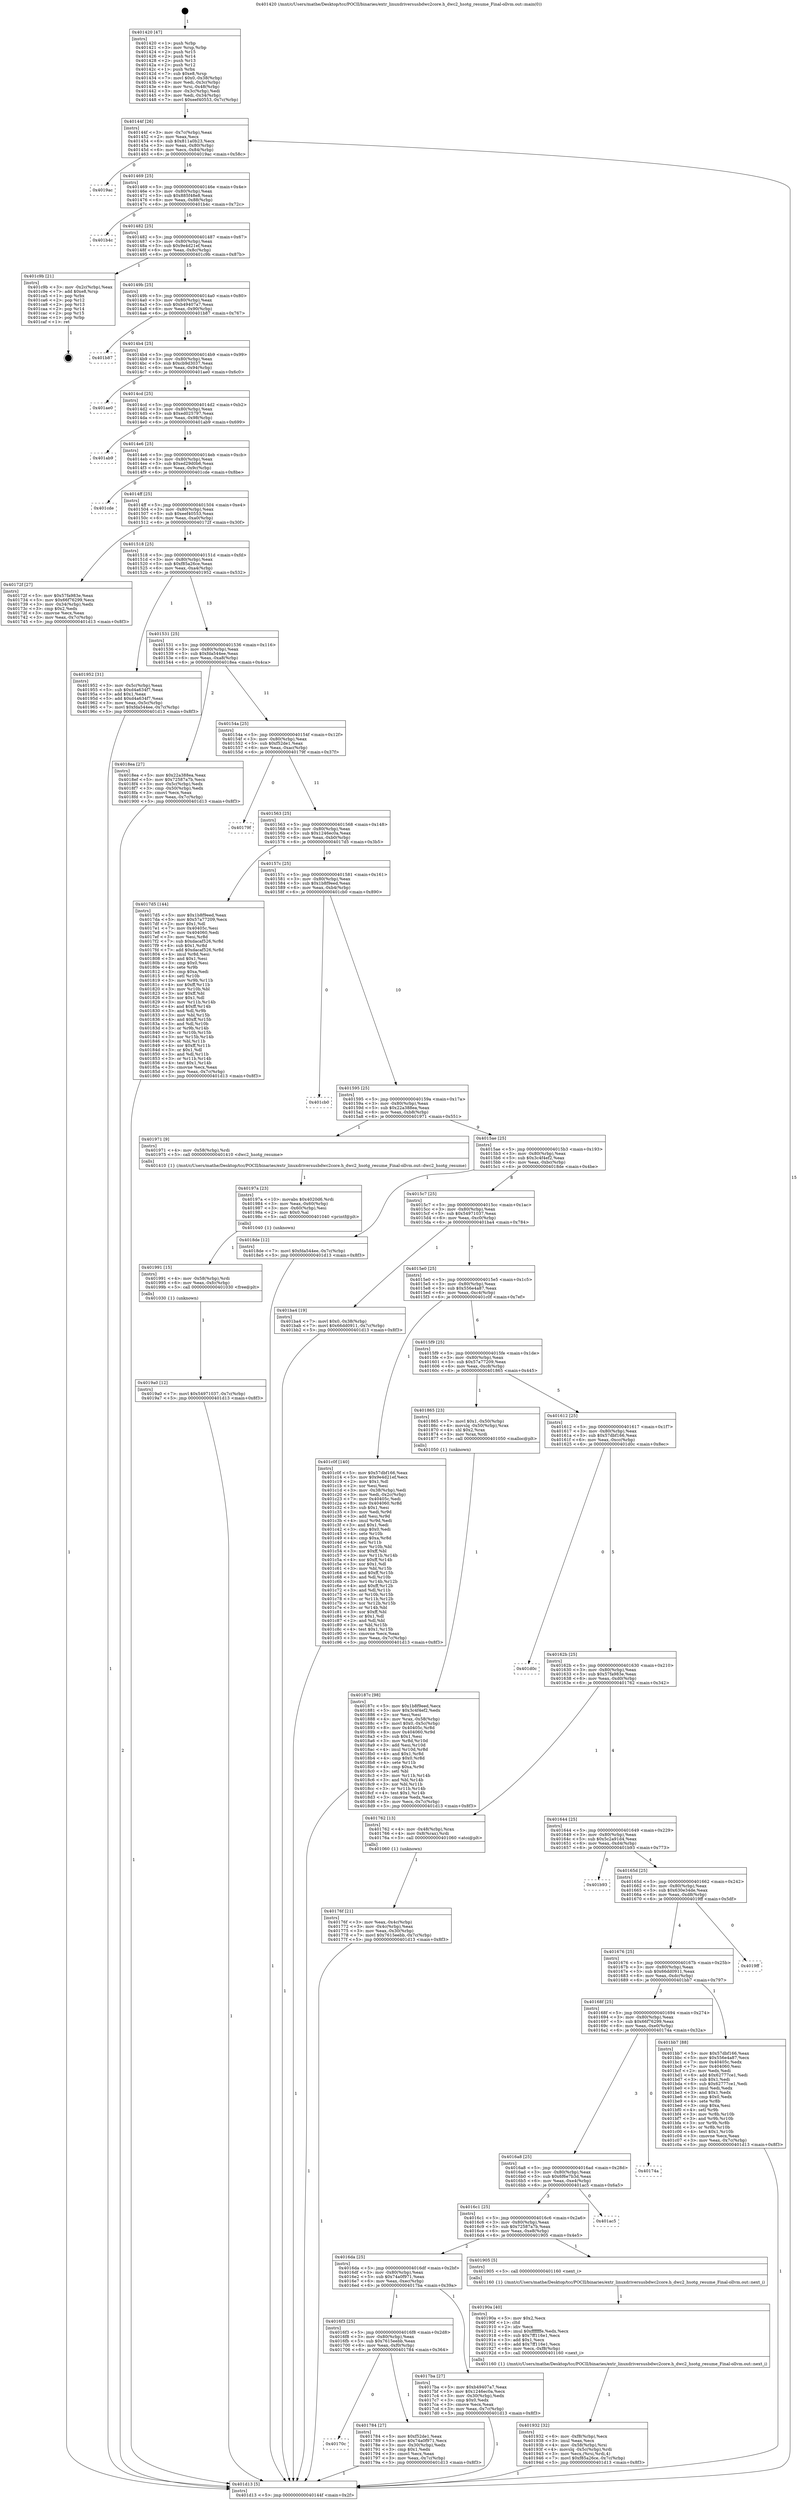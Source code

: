 digraph "0x401420" {
  label = "0x401420 (/mnt/c/Users/mathe/Desktop/tcc/POCII/binaries/extr_linuxdriversusbdwc2core.h_dwc2_hsotg_resume_Final-ollvm.out::main(0))"
  labelloc = "t"
  node[shape=record]

  Entry [label="",width=0.3,height=0.3,shape=circle,fillcolor=black,style=filled]
  "0x40144f" [label="{
     0x40144f [26]\l
     | [instrs]\l
     &nbsp;&nbsp;0x40144f \<+3\>: mov -0x7c(%rbp),%eax\l
     &nbsp;&nbsp;0x401452 \<+2\>: mov %eax,%ecx\l
     &nbsp;&nbsp;0x401454 \<+6\>: sub $0x811a0b23,%ecx\l
     &nbsp;&nbsp;0x40145a \<+3\>: mov %eax,-0x80(%rbp)\l
     &nbsp;&nbsp;0x40145d \<+6\>: mov %ecx,-0x84(%rbp)\l
     &nbsp;&nbsp;0x401463 \<+6\>: je 00000000004019ac \<main+0x58c\>\l
  }"]
  "0x4019ac" [label="{
     0x4019ac\l
  }", style=dashed]
  "0x401469" [label="{
     0x401469 [25]\l
     | [instrs]\l
     &nbsp;&nbsp;0x401469 \<+5\>: jmp 000000000040146e \<main+0x4e\>\l
     &nbsp;&nbsp;0x40146e \<+3\>: mov -0x80(%rbp),%eax\l
     &nbsp;&nbsp;0x401471 \<+5\>: sub $0x885f48e8,%eax\l
     &nbsp;&nbsp;0x401476 \<+6\>: mov %eax,-0x88(%rbp)\l
     &nbsp;&nbsp;0x40147c \<+6\>: je 0000000000401b4c \<main+0x72c\>\l
  }"]
  Exit [label="",width=0.3,height=0.3,shape=circle,fillcolor=black,style=filled,peripheries=2]
  "0x401b4c" [label="{
     0x401b4c\l
  }", style=dashed]
  "0x401482" [label="{
     0x401482 [25]\l
     | [instrs]\l
     &nbsp;&nbsp;0x401482 \<+5\>: jmp 0000000000401487 \<main+0x67\>\l
     &nbsp;&nbsp;0x401487 \<+3\>: mov -0x80(%rbp),%eax\l
     &nbsp;&nbsp;0x40148a \<+5\>: sub $0x9e4d21ef,%eax\l
     &nbsp;&nbsp;0x40148f \<+6\>: mov %eax,-0x8c(%rbp)\l
     &nbsp;&nbsp;0x401495 \<+6\>: je 0000000000401c9b \<main+0x87b\>\l
  }"]
  "0x4019a0" [label="{
     0x4019a0 [12]\l
     | [instrs]\l
     &nbsp;&nbsp;0x4019a0 \<+7\>: movl $0x54971037,-0x7c(%rbp)\l
     &nbsp;&nbsp;0x4019a7 \<+5\>: jmp 0000000000401d13 \<main+0x8f3\>\l
  }"]
  "0x401c9b" [label="{
     0x401c9b [21]\l
     | [instrs]\l
     &nbsp;&nbsp;0x401c9b \<+3\>: mov -0x2c(%rbp),%eax\l
     &nbsp;&nbsp;0x401c9e \<+7\>: add $0xe8,%rsp\l
     &nbsp;&nbsp;0x401ca5 \<+1\>: pop %rbx\l
     &nbsp;&nbsp;0x401ca6 \<+2\>: pop %r12\l
     &nbsp;&nbsp;0x401ca8 \<+2\>: pop %r13\l
     &nbsp;&nbsp;0x401caa \<+2\>: pop %r14\l
     &nbsp;&nbsp;0x401cac \<+2\>: pop %r15\l
     &nbsp;&nbsp;0x401cae \<+1\>: pop %rbp\l
     &nbsp;&nbsp;0x401caf \<+1\>: ret\l
  }"]
  "0x40149b" [label="{
     0x40149b [25]\l
     | [instrs]\l
     &nbsp;&nbsp;0x40149b \<+5\>: jmp 00000000004014a0 \<main+0x80\>\l
     &nbsp;&nbsp;0x4014a0 \<+3\>: mov -0x80(%rbp),%eax\l
     &nbsp;&nbsp;0x4014a3 \<+5\>: sub $0xb49407a7,%eax\l
     &nbsp;&nbsp;0x4014a8 \<+6\>: mov %eax,-0x90(%rbp)\l
     &nbsp;&nbsp;0x4014ae \<+6\>: je 0000000000401b87 \<main+0x767\>\l
  }"]
  "0x401991" [label="{
     0x401991 [15]\l
     | [instrs]\l
     &nbsp;&nbsp;0x401991 \<+4\>: mov -0x58(%rbp),%rdi\l
     &nbsp;&nbsp;0x401995 \<+6\>: mov %eax,-0xfc(%rbp)\l
     &nbsp;&nbsp;0x40199b \<+5\>: call 0000000000401030 \<free@plt\>\l
     | [calls]\l
     &nbsp;&nbsp;0x401030 \{1\} (unknown)\l
  }"]
  "0x401b87" [label="{
     0x401b87\l
  }", style=dashed]
  "0x4014b4" [label="{
     0x4014b4 [25]\l
     | [instrs]\l
     &nbsp;&nbsp;0x4014b4 \<+5\>: jmp 00000000004014b9 \<main+0x99\>\l
     &nbsp;&nbsp;0x4014b9 \<+3\>: mov -0x80(%rbp),%eax\l
     &nbsp;&nbsp;0x4014bc \<+5\>: sub $0xcb9d3037,%eax\l
     &nbsp;&nbsp;0x4014c1 \<+6\>: mov %eax,-0x94(%rbp)\l
     &nbsp;&nbsp;0x4014c7 \<+6\>: je 0000000000401ae0 \<main+0x6c0\>\l
  }"]
  "0x40197a" [label="{
     0x40197a [23]\l
     | [instrs]\l
     &nbsp;&nbsp;0x40197a \<+10\>: movabs $0x4020d6,%rdi\l
     &nbsp;&nbsp;0x401984 \<+3\>: mov %eax,-0x60(%rbp)\l
     &nbsp;&nbsp;0x401987 \<+3\>: mov -0x60(%rbp),%esi\l
     &nbsp;&nbsp;0x40198a \<+2\>: mov $0x0,%al\l
     &nbsp;&nbsp;0x40198c \<+5\>: call 0000000000401040 \<printf@plt\>\l
     | [calls]\l
     &nbsp;&nbsp;0x401040 \{1\} (unknown)\l
  }"]
  "0x401ae0" [label="{
     0x401ae0\l
  }", style=dashed]
  "0x4014cd" [label="{
     0x4014cd [25]\l
     | [instrs]\l
     &nbsp;&nbsp;0x4014cd \<+5\>: jmp 00000000004014d2 \<main+0xb2\>\l
     &nbsp;&nbsp;0x4014d2 \<+3\>: mov -0x80(%rbp),%eax\l
     &nbsp;&nbsp;0x4014d5 \<+5\>: sub $0xed025797,%eax\l
     &nbsp;&nbsp;0x4014da \<+6\>: mov %eax,-0x98(%rbp)\l
     &nbsp;&nbsp;0x4014e0 \<+6\>: je 0000000000401ab9 \<main+0x699\>\l
  }"]
  "0x401932" [label="{
     0x401932 [32]\l
     | [instrs]\l
     &nbsp;&nbsp;0x401932 \<+6\>: mov -0xf8(%rbp),%ecx\l
     &nbsp;&nbsp;0x401938 \<+3\>: imul %eax,%ecx\l
     &nbsp;&nbsp;0x40193b \<+4\>: mov -0x58(%rbp),%rsi\l
     &nbsp;&nbsp;0x40193f \<+4\>: movslq -0x5c(%rbp),%rdi\l
     &nbsp;&nbsp;0x401943 \<+3\>: mov %ecx,(%rsi,%rdi,4)\l
     &nbsp;&nbsp;0x401946 \<+7\>: movl $0xf85a26ce,-0x7c(%rbp)\l
     &nbsp;&nbsp;0x40194d \<+5\>: jmp 0000000000401d13 \<main+0x8f3\>\l
  }"]
  "0x401ab9" [label="{
     0x401ab9\l
  }", style=dashed]
  "0x4014e6" [label="{
     0x4014e6 [25]\l
     | [instrs]\l
     &nbsp;&nbsp;0x4014e6 \<+5\>: jmp 00000000004014eb \<main+0xcb\>\l
     &nbsp;&nbsp;0x4014eb \<+3\>: mov -0x80(%rbp),%eax\l
     &nbsp;&nbsp;0x4014ee \<+5\>: sub $0xed29d0b6,%eax\l
     &nbsp;&nbsp;0x4014f3 \<+6\>: mov %eax,-0x9c(%rbp)\l
     &nbsp;&nbsp;0x4014f9 \<+6\>: je 0000000000401cde \<main+0x8be\>\l
  }"]
  "0x40190a" [label="{
     0x40190a [40]\l
     | [instrs]\l
     &nbsp;&nbsp;0x40190a \<+5\>: mov $0x2,%ecx\l
     &nbsp;&nbsp;0x40190f \<+1\>: cltd\l
     &nbsp;&nbsp;0x401910 \<+2\>: idiv %ecx\l
     &nbsp;&nbsp;0x401912 \<+6\>: imul $0xfffffffe,%edx,%ecx\l
     &nbsp;&nbsp;0x401918 \<+6\>: sub $0x7ff116e1,%ecx\l
     &nbsp;&nbsp;0x40191e \<+3\>: add $0x1,%ecx\l
     &nbsp;&nbsp;0x401921 \<+6\>: add $0x7ff116e1,%ecx\l
     &nbsp;&nbsp;0x401927 \<+6\>: mov %ecx,-0xf8(%rbp)\l
     &nbsp;&nbsp;0x40192d \<+5\>: call 0000000000401160 \<next_i\>\l
     | [calls]\l
     &nbsp;&nbsp;0x401160 \{1\} (/mnt/c/Users/mathe/Desktop/tcc/POCII/binaries/extr_linuxdriversusbdwc2core.h_dwc2_hsotg_resume_Final-ollvm.out::next_i)\l
  }"]
  "0x401cde" [label="{
     0x401cde\l
  }", style=dashed]
  "0x4014ff" [label="{
     0x4014ff [25]\l
     | [instrs]\l
     &nbsp;&nbsp;0x4014ff \<+5\>: jmp 0000000000401504 \<main+0xe4\>\l
     &nbsp;&nbsp;0x401504 \<+3\>: mov -0x80(%rbp),%eax\l
     &nbsp;&nbsp;0x401507 \<+5\>: sub $0xeef40553,%eax\l
     &nbsp;&nbsp;0x40150c \<+6\>: mov %eax,-0xa0(%rbp)\l
     &nbsp;&nbsp;0x401512 \<+6\>: je 000000000040172f \<main+0x30f\>\l
  }"]
  "0x40187c" [label="{
     0x40187c [98]\l
     | [instrs]\l
     &nbsp;&nbsp;0x40187c \<+5\>: mov $0x1b8f9eed,%ecx\l
     &nbsp;&nbsp;0x401881 \<+5\>: mov $0x3c4f4ef2,%edx\l
     &nbsp;&nbsp;0x401886 \<+2\>: xor %esi,%esi\l
     &nbsp;&nbsp;0x401888 \<+4\>: mov %rax,-0x58(%rbp)\l
     &nbsp;&nbsp;0x40188c \<+7\>: movl $0x0,-0x5c(%rbp)\l
     &nbsp;&nbsp;0x401893 \<+8\>: mov 0x40405c,%r8d\l
     &nbsp;&nbsp;0x40189b \<+8\>: mov 0x404060,%r9d\l
     &nbsp;&nbsp;0x4018a3 \<+3\>: sub $0x1,%esi\l
     &nbsp;&nbsp;0x4018a6 \<+3\>: mov %r8d,%r10d\l
     &nbsp;&nbsp;0x4018a9 \<+3\>: add %esi,%r10d\l
     &nbsp;&nbsp;0x4018ac \<+4\>: imul %r10d,%r8d\l
     &nbsp;&nbsp;0x4018b0 \<+4\>: and $0x1,%r8d\l
     &nbsp;&nbsp;0x4018b4 \<+4\>: cmp $0x0,%r8d\l
     &nbsp;&nbsp;0x4018b8 \<+4\>: sete %r11b\l
     &nbsp;&nbsp;0x4018bc \<+4\>: cmp $0xa,%r9d\l
     &nbsp;&nbsp;0x4018c0 \<+3\>: setl %bl\l
     &nbsp;&nbsp;0x4018c3 \<+3\>: mov %r11b,%r14b\l
     &nbsp;&nbsp;0x4018c6 \<+3\>: and %bl,%r14b\l
     &nbsp;&nbsp;0x4018c9 \<+3\>: xor %bl,%r11b\l
     &nbsp;&nbsp;0x4018cc \<+3\>: or %r11b,%r14b\l
     &nbsp;&nbsp;0x4018cf \<+4\>: test $0x1,%r14b\l
     &nbsp;&nbsp;0x4018d3 \<+3\>: cmovne %edx,%ecx\l
     &nbsp;&nbsp;0x4018d6 \<+3\>: mov %ecx,-0x7c(%rbp)\l
     &nbsp;&nbsp;0x4018d9 \<+5\>: jmp 0000000000401d13 \<main+0x8f3\>\l
  }"]
  "0x40172f" [label="{
     0x40172f [27]\l
     | [instrs]\l
     &nbsp;&nbsp;0x40172f \<+5\>: mov $0x57fa983e,%eax\l
     &nbsp;&nbsp;0x401734 \<+5\>: mov $0x66f76299,%ecx\l
     &nbsp;&nbsp;0x401739 \<+3\>: mov -0x34(%rbp),%edx\l
     &nbsp;&nbsp;0x40173c \<+3\>: cmp $0x2,%edx\l
     &nbsp;&nbsp;0x40173f \<+3\>: cmovne %ecx,%eax\l
     &nbsp;&nbsp;0x401742 \<+3\>: mov %eax,-0x7c(%rbp)\l
     &nbsp;&nbsp;0x401745 \<+5\>: jmp 0000000000401d13 \<main+0x8f3\>\l
  }"]
  "0x401518" [label="{
     0x401518 [25]\l
     | [instrs]\l
     &nbsp;&nbsp;0x401518 \<+5\>: jmp 000000000040151d \<main+0xfd\>\l
     &nbsp;&nbsp;0x40151d \<+3\>: mov -0x80(%rbp),%eax\l
     &nbsp;&nbsp;0x401520 \<+5\>: sub $0xf85a26ce,%eax\l
     &nbsp;&nbsp;0x401525 \<+6\>: mov %eax,-0xa4(%rbp)\l
     &nbsp;&nbsp;0x40152b \<+6\>: je 0000000000401952 \<main+0x532\>\l
  }"]
  "0x401d13" [label="{
     0x401d13 [5]\l
     | [instrs]\l
     &nbsp;&nbsp;0x401d13 \<+5\>: jmp 000000000040144f \<main+0x2f\>\l
  }"]
  "0x401420" [label="{
     0x401420 [47]\l
     | [instrs]\l
     &nbsp;&nbsp;0x401420 \<+1\>: push %rbp\l
     &nbsp;&nbsp;0x401421 \<+3\>: mov %rsp,%rbp\l
     &nbsp;&nbsp;0x401424 \<+2\>: push %r15\l
     &nbsp;&nbsp;0x401426 \<+2\>: push %r14\l
     &nbsp;&nbsp;0x401428 \<+2\>: push %r13\l
     &nbsp;&nbsp;0x40142a \<+2\>: push %r12\l
     &nbsp;&nbsp;0x40142c \<+1\>: push %rbx\l
     &nbsp;&nbsp;0x40142d \<+7\>: sub $0xe8,%rsp\l
     &nbsp;&nbsp;0x401434 \<+7\>: movl $0x0,-0x38(%rbp)\l
     &nbsp;&nbsp;0x40143b \<+3\>: mov %edi,-0x3c(%rbp)\l
     &nbsp;&nbsp;0x40143e \<+4\>: mov %rsi,-0x48(%rbp)\l
     &nbsp;&nbsp;0x401442 \<+3\>: mov -0x3c(%rbp),%edi\l
     &nbsp;&nbsp;0x401445 \<+3\>: mov %edi,-0x34(%rbp)\l
     &nbsp;&nbsp;0x401448 \<+7\>: movl $0xeef40553,-0x7c(%rbp)\l
  }"]
  "0x40170c" [label="{
     0x40170c\l
  }", style=dashed]
  "0x401952" [label="{
     0x401952 [31]\l
     | [instrs]\l
     &nbsp;&nbsp;0x401952 \<+3\>: mov -0x5c(%rbp),%eax\l
     &nbsp;&nbsp;0x401955 \<+5\>: sub $0xd4a634f7,%eax\l
     &nbsp;&nbsp;0x40195a \<+3\>: add $0x1,%eax\l
     &nbsp;&nbsp;0x40195d \<+5\>: add $0xd4a634f7,%eax\l
     &nbsp;&nbsp;0x401962 \<+3\>: mov %eax,-0x5c(%rbp)\l
     &nbsp;&nbsp;0x401965 \<+7\>: movl $0xfda544ee,-0x7c(%rbp)\l
     &nbsp;&nbsp;0x40196c \<+5\>: jmp 0000000000401d13 \<main+0x8f3\>\l
  }"]
  "0x401531" [label="{
     0x401531 [25]\l
     | [instrs]\l
     &nbsp;&nbsp;0x401531 \<+5\>: jmp 0000000000401536 \<main+0x116\>\l
     &nbsp;&nbsp;0x401536 \<+3\>: mov -0x80(%rbp),%eax\l
     &nbsp;&nbsp;0x401539 \<+5\>: sub $0xfda544ee,%eax\l
     &nbsp;&nbsp;0x40153e \<+6\>: mov %eax,-0xa8(%rbp)\l
     &nbsp;&nbsp;0x401544 \<+6\>: je 00000000004018ea \<main+0x4ca\>\l
  }"]
  "0x401784" [label="{
     0x401784 [27]\l
     | [instrs]\l
     &nbsp;&nbsp;0x401784 \<+5\>: mov $0xf52de1,%eax\l
     &nbsp;&nbsp;0x401789 \<+5\>: mov $0x74a0f971,%ecx\l
     &nbsp;&nbsp;0x40178e \<+3\>: mov -0x30(%rbp),%edx\l
     &nbsp;&nbsp;0x401791 \<+3\>: cmp $0x1,%edx\l
     &nbsp;&nbsp;0x401794 \<+3\>: cmovl %ecx,%eax\l
     &nbsp;&nbsp;0x401797 \<+3\>: mov %eax,-0x7c(%rbp)\l
     &nbsp;&nbsp;0x40179a \<+5\>: jmp 0000000000401d13 \<main+0x8f3\>\l
  }"]
  "0x4018ea" [label="{
     0x4018ea [27]\l
     | [instrs]\l
     &nbsp;&nbsp;0x4018ea \<+5\>: mov $0x22a388ea,%eax\l
     &nbsp;&nbsp;0x4018ef \<+5\>: mov $0x72587a7b,%ecx\l
     &nbsp;&nbsp;0x4018f4 \<+3\>: mov -0x5c(%rbp),%edx\l
     &nbsp;&nbsp;0x4018f7 \<+3\>: cmp -0x50(%rbp),%edx\l
     &nbsp;&nbsp;0x4018fa \<+3\>: cmovl %ecx,%eax\l
     &nbsp;&nbsp;0x4018fd \<+3\>: mov %eax,-0x7c(%rbp)\l
     &nbsp;&nbsp;0x401900 \<+5\>: jmp 0000000000401d13 \<main+0x8f3\>\l
  }"]
  "0x40154a" [label="{
     0x40154a [25]\l
     | [instrs]\l
     &nbsp;&nbsp;0x40154a \<+5\>: jmp 000000000040154f \<main+0x12f\>\l
     &nbsp;&nbsp;0x40154f \<+3\>: mov -0x80(%rbp),%eax\l
     &nbsp;&nbsp;0x401552 \<+5\>: sub $0xf52de1,%eax\l
     &nbsp;&nbsp;0x401557 \<+6\>: mov %eax,-0xac(%rbp)\l
     &nbsp;&nbsp;0x40155d \<+6\>: je 000000000040179f \<main+0x37f\>\l
  }"]
  "0x4016f3" [label="{
     0x4016f3 [25]\l
     | [instrs]\l
     &nbsp;&nbsp;0x4016f3 \<+5\>: jmp 00000000004016f8 \<main+0x2d8\>\l
     &nbsp;&nbsp;0x4016f8 \<+3\>: mov -0x80(%rbp),%eax\l
     &nbsp;&nbsp;0x4016fb \<+5\>: sub $0x7615eebb,%eax\l
     &nbsp;&nbsp;0x401700 \<+6\>: mov %eax,-0xf0(%rbp)\l
     &nbsp;&nbsp;0x401706 \<+6\>: je 0000000000401784 \<main+0x364\>\l
  }"]
  "0x40179f" [label="{
     0x40179f\l
  }", style=dashed]
  "0x401563" [label="{
     0x401563 [25]\l
     | [instrs]\l
     &nbsp;&nbsp;0x401563 \<+5\>: jmp 0000000000401568 \<main+0x148\>\l
     &nbsp;&nbsp;0x401568 \<+3\>: mov -0x80(%rbp),%eax\l
     &nbsp;&nbsp;0x40156b \<+5\>: sub $0x1246ec0a,%eax\l
     &nbsp;&nbsp;0x401570 \<+6\>: mov %eax,-0xb0(%rbp)\l
     &nbsp;&nbsp;0x401576 \<+6\>: je 00000000004017d5 \<main+0x3b5\>\l
  }"]
  "0x4017ba" [label="{
     0x4017ba [27]\l
     | [instrs]\l
     &nbsp;&nbsp;0x4017ba \<+5\>: mov $0xb49407a7,%eax\l
     &nbsp;&nbsp;0x4017bf \<+5\>: mov $0x1246ec0a,%ecx\l
     &nbsp;&nbsp;0x4017c4 \<+3\>: mov -0x30(%rbp),%edx\l
     &nbsp;&nbsp;0x4017c7 \<+3\>: cmp $0x0,%edx\l
     &nbsp;&nbsp;0x4017ca \<+3\>: cmove %ecx,%eax\l
     &nbsp;&nbsp;0x4017cd \<+3\>: mov %eax,-0x7c(%rbp)\l
     &nbsp;&nbsp;0x4017d0 \<+5\>: jmp 0000000000401d13 \<main+0x8f3\>\l
  }"]
  "0x4017d5" [label="{
     0x4017d5 [144]\l
     | [instrs]\l
     &nbsp;&nbsp;0x4017d5 \<+5\>: mov $0x1b8f9eed,%eax\l
     &nbsp;&nbsp;0x4017da \<+5\>: mov $0x57a77209,%ecx\l
     &nbsp;&nbsp;0x4017df \<+2\>: mov $0x1,%dl\l
     &nbsp;&nbsp;0x4017e1 \<+7\>: mov 0x40405c,%esi\l
     &nbsp;&nbsp;0x4017e8 \<+7\>: mov 0x404060,%edi\l
     &nbsp;&nbsp;0x4017ef \<+3\>: mov %esi,%r8d\l
     &nbsp;&nbsp;0x4017f2 \<+7\>: sub $0xdacaf526,%r8d\l
     &nbsp;&nbsp;0x4017f9 \<+4\>: sub $0x1,%r8d\l
     &nbsp;&nbsp;0x4017fd \<+7\>: add $0xdacaf526,%r8d\l
     &nbsp;&nbsp;0x401804 \<+4\>: imul %r8d,%esi\l
     &nbsp;&nbsp;0x401808 \<+3\>: and $0x1,%esi\l
     &nbsp;&nbsp;0x40180b \<+3\>: cmp $0x0,%esi\l
     &nbsp;&nbsp;0x40180e \<+4\>: sete %r9b\l
     &nbsp;&nbsp;0x401812 \<+3\>: cmp $0xa,%edi\l
     &nbsp;&nbsp;0x401815 \<+4\>: setl %r10b\l
     &nbsp;&nbsp;0x401819 \<+3\>: mov %r9b,%r11b\l
     &nbsp;&nbsp;0x40181c \<+4\>: xor $0xff,%r11b\l
     &nbsp;&nbsp;0x401820 \<+3\>: mov %r10b,%bl\l
     &nbsp;&nbsp;0x401823 \<+3\>: xor $0xff,%bl\l
     &nbsp;&nbsp;0x401826 \<+3\>: xor $0x1,%dl\l
     &nbsp;&nbsp;0x401829 \<+3\>: mov %r11b,%r14b\l
     &nbsp;&nbsp;0x40182c \<+4\>: and $0xff,%r14b\l
     &nbsp;&nbsp;0x401830 \<+3\>: and %dl,%r9b\l
     &nbsp;&nbsp;0x401833 \<+3\>: mov %bl,%r15b\l
     &nbsp;&nbsp;0x401836 \<+4\>: and $0xff,%r15b\l
     &nbsp;&nbsp;0x40183a \<+3\>: and %dl,%r10b\l
     &nbsp;&nbsp;0x40183d \<+3\>: or %r9b,%r14b\l
     &nbsp;&nbsp;0x401840 \<+3\>: or %r10b,%r15b\l
     &nbsp;&nbsp;0x401843 \<+3\>: xor %r15b,%r14b\l
     &nbsp;&nbsp;0x401846 \<+3\>: or %bl,%r11b\l
     &nbsp;&nbsp;0x401849 \<+4\>: xor $0xff,%r11b\l
     &nbsp;&nbsp;0x40184d \<+3\>: or $0x1,%dl\l
     &nbsp;&nbsp;0x401850 \<+3\>: and %dl,%r11b\l
     &nbsp;&nbsp;0x401853 \<+3\>: or %r11b,%r14b\l
     &nbsp;&nbsp;0x401856 \<+4\>: test $0x1,%r14b\l
     &nbsp;&nbsp;0x40185a \<+3\>: cmovne %ecx,%eax\l
     &nbsp;&nbsp;0x40185d \<+3\>: mov %eax,-0x7c(%rbp)\l
     &nbsp;&nbsp;0x401860 \<+5\>: jmp 0000000000401d13 \<main+0x8f3\>\l
  }"]
  "0x40157c" [label="{
     0x40157c [25]\l
     | [instrs]\l
     &nbsp;&nbsp;0x40157c \<+5\>: jmp 0000000000401581 \<main+0x161\>\l
     &nbsp;&nbsp;0x401581 \<+3\>: mov -0x80(%rbp),%eax\l
     &nbsp;&nbsp;0x401584 \<+5\>: sub $0x1b8f9eed,%eax\l
     &nbsp;&nbsp;0x401589 \<+6\>: mov %eax,-0xb4(%rbp)\l
     &nbsp;&nbsp;0x40158f \<+6\>: je 0000000000401cb0 \<main+0x890\>\l
  }"]
  "0x4016da" [label="{
     0x4016da [25]\l
     | [instrs]\l
     &nbsp;&nbsp;0x4016da \<+5\>: jmp 00000000004016df \<main+0x2bf\>\l
     &nbsp;&nbsp;0x4016df \<+3\>: mov -0x80(%rbp),%eax\l
     &nbsp;&nbsp;0x4016e2 \<+5\>: sub $0x74a0f971,%eax\l
     &nbsp;&nbsp;0x4016e7 \<+6\>: mov %eax,-0xec(%rbp)\l
     &nbsp;&nbsp;0x4016ed \<+6\>: je 00000000004017ba \<main+0x39a\>\l
  }"]
  "0x401cb0" [label="{
     0x401cb0\l
  }", style=dashed]
  "0x401595" [label="{
     0x401595 [25]\l
     | [instrs]\l
     &nbsp;&nbsp;0x401595 \<+5\>: jmp 000000000040159a \<main+0x17a\>\l
     &nbsp;&nbsp;0x40159a \<+3\>: mov -0x80(%rbp),%eax\l
     &nbsp;&nbsp;0x40159d \<+5\>: sub $0x22a388ea,%eax\l
     &nbsp;&nbsp;0x4015a2 \<+6\>: mov %eax,-0xb8(%rbp)\l
     &nbsp;&nbsp;0x4015a8 \<+6\>: je 0000000000401971 \<main+0x551\>\l
  }"]
  "0x401905" [label="{
     0x401905 [5]\l
     | [instrs]\l
     &nbsp;&nbsp;0x401905 \<+5\>: call 0000000000401160 \<next_i\>\l
     | [calls]\l
     &nbsp;&nbsp;0x401160 \{1\} (/mnt/c/Users/mathe/Desktop/tcc/POCII/binaries/extr_linuxdriversusbdwc2core.h_dwc2_hsotg_resume_Final-ollvm.out::next_i)\l
  }"]
  "0x401971" [label="{
     0x401971 [9]\l
     | [instrs]\l
     &nbsp;&nbsp;0x401971 \<+4\>: mov -0x58(%rbp),%rdi\l
     &nbsp;&nbsp;0x401975 \<+5\>: call 0000000000401410 \<dwc2_hsotg_resume\>\l
     | [calls]\l
     &nbsp;&nbsp;0x401410 \{1\} (/mnt/c/Users/mathe/Desktop/tcc/POCII/binaries/extr_linuxdriversusbdwc2core.h_dwc2_hsotg_resume_Final-ollvm.out::dwc2_hsotg_resume)\l
  }"]
  "0x4015ae" [label="{
     0x4015ae [25]\l
     | [instrs]\l
     &nbsp;&nbsp;0x4015ae \<+5\>: jmp 00000000004015b3 \<main+0x193\>\l
     &nbsp;&nbsp;0x4015b3 \<+3\>: mov -0x80(%rbp),%eax\l
     &nbsp;&nbsp;0x4015b6 \<+5\>: sub $0x3c4f4ef2,%eax\l
     &nbsp;&nbsp;0x4015bb \<+6\>: mov %eax,-0xbc(%rbp)\l
     &nbsp;&nbsp;0x4015c1 \<+6\>: je 00000000004018de \<main+0x4be\>\l
  }"]
  "0x4016c1" [label="{
     0x4016c1 [25]\l
     | [instrs]\l
     &nbsp;&nbsp;0x4016c1 \<+5\>: jmp 00000000004016c6 \<main+0x2a6\>\l
     &nbsp;&nbsp;0x4016c6 \<+3\>: mov -0x80(%rbp),%eax\l
     &nbsp;&nbsp;0x4016c9 \<+5\>: sub $0x72587a7b,%eax\l
     &nbsp;&nbsp;0x4016ce \<+6\>: mov %eax,-0xe8(%rbp)\l
     &nbsp;&nbsp;0x4016d4 \<+6\>: je 0000000000401905 \<main+0x4e5\>\l
  }"]
  "0x4018de" [label="{
     0x4018de [12]\l
     | [instrs]\l
     &nbsp;&nbsp;0x4018de \<+7\>: movl $0xfda544ee,-0x7c(%rbp)\l
     &nbsp;&nbsp;0x4018e5 \<+5\>: jmp 0000000000401d13 \<main+0x8f3\>\l
  }"]
  "0x4015c7" [label="{
     0x4015c7 [25]\l
     | [instrs]\l
     &nbsp;&nbsp;0x4015c7 \<+5\>: jmp 00000000004015cc \<main+0x1ac\>\l
     &nbsp;&nbsp;0x4015cc \<+3\>: mov -0x80(%rbp),%eax\l
     &nbsp;&nbsp;0x4015cf \<+5\>: sub $0x54971037,%eax\l
     &nbsp;&nbsp;0x4015d4 \<+6\>: mov %eax,-0xc0(%rbp)\l
     &nbsp;&nbsp;0x4015da \<+6\>: je 0000000000401ba4 \<main+0x784\>\l
  }"]
  "0x401ac5" [label="{
     0x401ac5\l
  }", style=dashed]
  "0x401ba4" [label="{
     0x401ba4 [19]\l
     | [instrs]\l
     &nbsp;&nbsp;0x401ba4 \<+7\>: movl $0x0,-0x38(%rbp)\l
     &nbsp;&nbsp;0x401bab \<+7\>: movl $0x66dd0911,-0x7c(%rbp)\l
     &nbsp;&nbsp;0x401bb2 \<+5\>: jmp 0000000000401d13 \<main+0x8f3\>\l
  }"]
  "0x4015e0" [label="{
     0x4015e0 [25]\l
     | [instrs]\l
     &nbsp;&nbsp;0x4015e0 \<+5\>: jmp 00000000004015e5 \<main+0x1c5\>\l
     &nbsp;&nbsp;0x4015e5 \<+3\>: mov -0x80(%rbp),%eax\l
     &nbsp;&nbsp;0x4015e8 \<+5\>: sub $0x556e4a87,%eax\l
     &nbsp;&nbsp;0x4015ed \<+6\>: mov %eax,-0xc4(%rbp)\l
     &nbsp;&nbsp;0x4015f3 \<+6\>: je 0000000000401c0f \<main+0x7ef\>\l
  }"]
  "0x4016a8" [label="{
     0x4016a8 [25]\l
     | [instrs]\l
     &nbsp;&nbsp;0x4016a8 \<+5\>: jmp 00000000004016ad \<main+0x28d\>\l
     &nbsp;&nbsp;0x4016ad \<+3\>: mov -0x80(%rbp),%eax\l
     &nbsp;&nbsp;0x4016b0 \<+5\>: sub $0x6f6e7b3d,%eax\l
     &nbsp;&nbsp;0x4016b5 \<+6\>: mov %eax,-0xe4(%rbp)\l
     &nbsp;&nbsp;0x4016bb \<+6\>: je 0000000000401ac5 \<main+0x6a5\>\l
  }"]
  "0x401c0f" [label="{
     0x401c0f [140]\l
     | [instrs]\l
     &nbsp;&nbsp;0x401c0f \<+5\>: mov $0x57dbf166,%eax\l
     &nbsp;&nbsp;0x401c14 \<+5\>: mov $0x9e4d21ef,%ecx\l
     &nbsp;&nbsp;0x401c19 \<+2\>: mov $0x1,%dl\l
     &nbsp;&nbsp;0x401c1b \<+2\>: xor %esi,%esi\l
     &nbsp;&nbsp;0x401c1d \<+3\>: mov -0x38(%rbp),%edi\l
     &nbsp;&nbsp;0x401c20 \<+3\>: mov %edi,-0x2c(%rbp)\l
     &nbsp;&nbsp;0x401c23 \<+7\>: mov 0x40405c,%edi\l
     &nbsp;&nbsp;0x401c2a \<+8\>: mov 0x404060,%r8d\l
     &nbsp;&nbsp;0x401c32 \<+3\>: sub $0x1,%esi\l
     &nbsp;&nbsp;0x401c35 \<+3\>: mov %edi,%r9d\l
     &nbsp;&nbsp;0x401c38 \<+3\>: add %esi,%r9d\l
     &nbsp;&nbsp;0x401c3b \<+4\>: imul %r9d,%edi\l
     &nbsp;&nbsp;0x401c3f \<+3\>: and $0x1,%edi\l
     &nbsp;&nbsp;0x401c42 \<+3\>: cmp $0x0,%edi\l
     &nbsp;&nbsp;0x401c45 \<+4\>: sete %r10b\l
     &nbsp;&nbsp;0x401c49 \<+4\>: cmp $0xa,%r8d\l
     &nbsp;&nbsp;0x401c4d \<+4\>: setl %r11b\l
     &nbsp;&nbsp;0x401c51 \<+3\>: mov %r10b,%bl\l
     &nbsp;&nbsp;0x401c54 \<+3\>: xor $0xff,%bl\l
     &nbsp;&nbsp;0x401c57 \<+3\>: mov %r11b,%r14b\l
     &nbsp;&nbsp;0x401c5a \<+4\>: xor $0xff,%r14b\l
     &nbsp;&nbsp;0x401c5e \<+3\>: xor $0x1,%dl\l
     &nbsp;&nbsp;0x401c61 \<+3\>: mov %bl,%r15b\l
     &nbsp;&nbsp;0x401c64 \<+4\>: and $0xff,%r15b\l
     &nbsp;&nbsp;0x401c68 \<+3\>: and %dl,%r10b\l
     &nbsp;&nbsp;0x401c6b \<+3\>: mov %r14b,%r12b\l
     &nbsp;&nbsp;0x401c6e \<+4\>: and $0xff,%r12b\l
     &nbsp;&nbsp;0x401c72 \<+3\>: and %dl,%r11b\l
     &nbsp;&nbsp;0x401c75 \<+3\>: or %r10b,%r15b\l
     &nbsp;&nbsp;0x401c78 \<+3\>: or %r11b,%r12b\l
     &nbsp;&nbsp;0x401c7b \<+3\>: xor %r12b,%r15b\l
     &nbsp;&nbsp;0x401c7e \<+3\>: or %r14b,%bl\l
     &nbsp;&nbsp;0x401c81 \<+3\>: xor $0xff,%bl\l
     &nbsp;&nbsp;0x401c84 \<+3\>: or $0x1,%dl\l
     &nbsp;&nbsp;0x401c87 \<+2\>: and %dl,%bl\l
     &nbsp;&nbsp;0x401c89 \<+3\>: or %bl,%r15b\l
     &nbsp;&nbsp;0x401c8c \<+4\>: test $0x1,%r15b\l
     &nbsp;&nbsp;0x401c90 \<+3\>: cmovne %ecx,%eax\l
     &nbsp;&nbsp;0x401c93 \<+3\>: mov %eax,-0x7c(%rbp)\l
     &nbsp;&nbsp;0x401c96 \<+5\>: jmp 0000000000401d13 \<main+0x8f3\>\l
  }"]
  "0x4015f9" [label="{
     0x4015f9 [25]\l
     | [instrs]\l
     &nbsp;&nbsp;0x4015f9 \<+5\>: jmp 00000000004015fe \<main+0x1de\>\l
     &nbsp;&nbsp;0x4015fe \<+3\>: mov -0x80(%rbp),%eax\l
     &nbsp;&nbsp;0x401601 \<+5\>: sub $0x57a77209,%eax\l
     &nbsp;&nbsp;0x401606 \<+6\>: mov %eax,-0xc8(%rbp)\l
     &nbsp;&nbsp;0x40160c \<+6\>: je 0000000000401865 \<main+0x445\>\l
  }"]
  "0x40174a" [label="{
     0x40174a\l
  }", style=dashed]
  "0x401865" [label="{
     0x401865 [23]\l
     | [instrs]\l
     &nbsp;&nbsp;0x401865 \<+7\>: movl $0x1,-0x50(%rbp)\l
     &nbsp;&nbsp;0x40186c \<+4\>: movslq -0x50(%rbp),%rax\l
     &nbsp;&nbsp;0x401870 \<+4\>: shl $0x2,%rax\l
     &nbsp;&nbsp;0x401874 \<+3\>: mov %rax,%rdi\l
     &nbsp;&nbsp;0x401877 \<+5\>: call 0000000000401050 \<malloc@plt\>\l
     | [calls]\l
     &nbsp;&nbsp;0x401050 \{1\} (unknown)\l
  }"]
  "0x401612" [label="{
     0x401612 [25]\l
     | [instrs]\l
     &nbsp;&nbsp;0x401612 \<+5\>: jmp 0000000000401617 \<main+0x1f7\>\l
     &nbsp;&nbsp;0x401617 \<+3\>: mov -0x80(%rbp),%eax\l
     &nbsp;&nbsp;0x40161a \<+5\>: sub $0x57dbf166,%eax\l
     &nbsp;&nbsp;0x40161f \<+6\>: mov %eax,-0xcc(%rbp)\l
     &nbsp;&nbsp;0x401625 \<+6\>: je 0000000000401d0c \<main+0x8ec\>\l
  }"]
  "0x40168f" [label="{
     0x40168f [25]\l
     | [instrs]\l
     &nbsp;&nbsp;0x40168f \<+5\>: jmp 0000000000401694 \<main+0x274\>\l
     &nbsp;&nbsp;0x401694 \<+3\>: mov -0x80(%rbp),%eax\l
     &nbsp;&nbsp;0x401697 \<+5\>: sub $0x66f76299,%eax\l
     &nbsp;&nbsp;0x40169c \<+6\>: mov %eax,-0xe0(%rbp)\l
     &nbsp;&nbsp;0x4016a2 \<+6\>: je 000000000040174a \<main+0x32a\>\l
  }"]
  "0x401d0c" [label="{
     0x401d0c\l
  }", style=dashed]
  "0x40162b" [label="{
     0x40162b [25]\l
     | [instrs]\l
     &nbsp;&nbsp;0x40162b \<+5\>: jmp 0000000000401630 \<main+0x210\>\l
     &nbsp;&nbsp;0x401630 \<+3\>: mov -0x80(%rbp),%eax\l
     &nbsp;&nbsp;0x401633 \<+5\>: sub $0x57fa983e,%eax\l
     &nbsp;&nbsp;0x401638 \<+6\>: mov %eax,-0xd0(%rbp)\l
     &nbsp;&nbsp;0x40163e \<+6\>: je 0000000000401762 \<main+0x342\>\l
  }"]
  "0x401bb7" [label="{
     0x401bb7 [88]\l
     | [instrs]\l
     &nbsp;&nbsp;0x401bb7 \<+5\>: mov $0x57dbf166,%eax\l
     &nbsp;&nbsp;0x401bbc \<+5\>: mov $0x556e4a87,%ecx\l
     &nbsp;&nbsp;0x401bc1 \<+7\>: mov 0x40405c,%edx\l
     &nbsp;&nbsp;0x401bc8 \<+7\>: mov 0x404060,%esi\l
     &nbsp;&nbsp;0x401bcf \<+2\>: mov %edx,%edi\l
     &nbsp;&nbsp;0x401bd1 \<+6\>: add $0x62777ce1,%edi\l
     &nbsp;&nbsp;0x401bd7 \<+3\>: sub $0x1,%edi\l
     &nbsp;&nbsp;0x401bda \<+6\>: sub $0x62777ce1,%edi\l
     &nbsp;&nbsp;0x401be0 \<+3\>: imul %edi,%edx\l
     &nbsp;&nbsp;0x401be3 \<+3\>: and $0x1,%edx\l
     &nbsp;&nbsp;0x401be6 \<+3\>: cmp $0x0,%edx\l
     &nbsp;&nbsp;0x401be9 \<+4\>: sete %r8b\l
     &nbsp;&nbsp;0x401bed \<+3\>: cmp $0xa,%esi\l
     &nbsp;&nbsp;0x401bf0 \<+4\>: setl %r9b\l
     &nbsp;&nbsp;0x401bf4 \<+3\>: mov %r8b,%r10b\l
     &nbsp;&nbsp;0x401bf7 \<+3\>: and %r9b,%r10b\l
     &nbsp;&nbsp;0x401bfa \<+3\>: xor %r9b,%r8b\l
     &nbsp;&nbsp;0x401bfd \<+3\>: or %r8b,%r10b\l
     &nbsp;&nbsp;0x401c00 \<+4\>: test $0x1,%r10b\l
     &nbsp;&nbsp;0x401c04 \<+3\>: cmovne %ecx,%eax\l
     &nbsp;&nbsp;0x401c07 \<+3\>: mov %eax,-0x7c(%rbp)\l
     &nbsp;&nbsp;0x401c0a \<+5\>: jmp 0000000000401d13 \<main+0x8f3\>\l
  }"]
  "0x401762" [label="{
     0x401762 [13]\l
     | [instrs]\l
     &nbsp;&nbsp;0x401762 \<+4\>: mov -0x48(%rbp),%rax\l
     &nbsp;&nbsp;0x401766 \<+4\>: mov 0x8(%rax),%rdi\l
     &nbsp;&nbsp;0x40176a \<+5\>: call 0000000000401060 \<atoi@plt\>\l
     | [calls]\l
     &nbsp;&nbsp;0x401060 \{1\} (unknown)\l
  }"]
  "0x401644" [label="{
     0x401644 [25]\l
     | [instrs]\l
     &nbsp;&nbsp;0x401644 \<+5\>: jmp 0000000000401649 \<main+0x229\>\l
     &nbsp;&nbsp;0x401649 \<+3\>: mov -0x80(%rbp),%eax\l
     &nbsp;&nbsp;0x40164c \<+5\>: sub $0x5c2a91d4,%eax\l
     &nbsp;&nbsp;0x401651 \<+6\>: mov %eax,-0xd4(%rbp)\l
     &nbsp;&nbsp;0x401657 \<+6\>: je 0000000000401b93 \<main+0x773\>\l
  }"]
  "0x40176f" [label="{
     0x40176f [21]\l
     | [instrs]\l
     &nbsp;&nbsp;0x40176f \<+3\>: mov %eax,-0x4c(%rbp)\l
     &nbsp;&nbsp;0x401772 \<+3\>: mov -0x4c(%rbp),%eax\l
     &nbsp;&nbsp;0x401775 \<+3\>: mov %eax,-0x30(%rbp)\l
     &nbsp;&nbsp;0x401778 \<+7\>: movl $0x7615eebb,-0x7c(%rbp)\l
     &nbsp;&nbsp;0x40177f \<+5\>: jmp 0000000000401d13 \<main+0x8f3\>\l
  }"]
  "0x401676" [label="{
     0x401676 [25]\l
     | [instrs]\l
     &nbsp;&nbsp;0x401676 \<+5\>: jmp 000000000040167b \<main+0x25b\>\l
     &nbsp;&nbsp;0x40167b \<+3\>: mov -0x80(%rbp),%eax\l
     &nbsp;&nbsp;0x40167e \<+5\>: sub $0x66dd0911,%eax\l
     &nbsp;&nbsp;0x401683 \<+6\>: mov %eax,-0xdc(%rbp)\l
     &nbsp;&nbsp;0x401689 \<+6\>: je 0000000000401bb7 \<main+0x797\>\l
  }"]
  "0x401b93" [label="{
     0x401b93\l
  }", style=dashed]
  "0x40165d" [label="{
     0x40165d [25]\l
     | [instrs]\l
     &nbsp;&nbsp;0x40165d \<+5\>: jmp 0000000000401662 \<main+0x242\>\l
     &nbsp;&nbsp;0x401662 \<+3\>: mov -0x80(%rbp),%eax\l
     &nbsp;&nbsp;0x401665 \<+5\>: sub $0x630e34de,%eax\l
     &nbsp;&nbsp;0x40166a \<+6\>: mov %eax,-0xd8(%rbp)\l
     &nbsp;&nbsp;0x401670 \<+6\>: je 00000000004019ff \<main+0x5df\>\l
  }"]
  "0x4019ff" [label="{
     0x4019ff\l
  }", style=dashed]
  Entry -> "0x401420" [label=" 1"]
  "0x40144f" -> "0x4019ac" [label=" 0"]
  "0x40144f" -> "0x401469" [label=" 16"]
  "0x401c9b" -> Exit [label=" 1"]
  "0x401469" -> "0x401b4c" [label=" 0"]
  "0x401469" -> "0x401482" [label=" 16"]
  "0x401c0f" -> "0x401d13" [label=" 1"]
  "0x401482" -> "0x401c9b" [label=" 1"]
  "0x401482" -> "0x40149b" [label=" 15"]
  "0x401bb7" -> "0x401d13" [label=" 1"]
  "0x40149b" -> "0x401b87" [label=" 0"]
  "0x40149b" -> "0x4014b4" [label=" 15"]
  "0x401ba4" -> "0x401d13" [label=" 1"]
  "0x4014b4" -> "0x401ae0" [label=" 0"]
  "0x4014b4" -> "0x4014cd" [label=" 15"]
  "0x4019a0" -> "0x401d13" [label=" 1"]
  "0x4014cd" -> "0x401ab9" [label=" 0"]
  "0x4014cd" -> "0x4014e6" [label=" 15"]
  "0x401991" -> "0x4019a0" [label=" 1"]
  "0x4014e6" -> "0x401cde" [label=" 0"]
  "0x4014e6" -> "0x4014ff" [label=" 15"]
  "0x40197a" -> "0x401991" [label=" 1"]
  "0x4014ff" -> "0x40172f" [label=" 1"]
  "0x4014ff" -> "0x401518" [label=" 14"]
  "0x40172f" -> "0x401d13" [label=" 1"]
  "0x401420" -> "0x40144f" [label=" 1"]
  "0x401d13" -> "0x40144f" [label=" 15"]
  "0x401971" -> "0x40197a" [label=" 1"]
  "0x401518" -> "0x401952" [label=" 1"]
  "0x401518" -> "0x401531" [label=" 13"]
  "0x401952" -> "0x401d13" [label=" 1"]
  "0x401531" -> "0x4018ea" [label=" 2"]
  "0x401531" -> "0x40154a" [label=" 11"]
  "0x401932" -> "0x401d13" [label=" 1"]
  "0x40154a" -> "0x40179f" [label=" 0"]
  "0x40154a" -> "0x401563" [label=" 11"]
  "0x401905" -> "0x40190a" [label=" 1"]
  "0x401563" -> "0x4017d5" [label=" 1"]
  "0x401563" -> "0x40157c" [label=" 10"]
  "0x4018ea" -> "0x401d13" [label=" 2"]
  "0x40157c" -> "0x401cb0" [label=" 0"]
  "0x40157c" -> "0x401595" [label=" 10"]
  "0x40187c" -> "0x401d13" [label=" 1"]
  "0x401595" -> "0x401971" [label=" 1"]
  "0x401595" -> "0x4015ae" [label=" 9"]
  "0x401865" -> "0x40187c" [label=" 1"]
  "0x4015ae" -> "0x4018de" [label=" 1"]
  "0x4015ae" -> "0x4015c7" [label=" 8"]
  "0x4017ba" -> "0x401d13" [label=" 1"]
  "0x4015c7" -> "0x401ba4" [label=" 1"]
  "0x4015c7" -> "0x4015e0" [label=" 7"]
  "0x401784" -> "0x401d13" [label=" 1"]
  "0x4015e0" -> "0x401c0f" [label=" 1"]
  "0x4015e0" -> "0x4015f9" [label=" 6"]
  "0x4016f3" -> "0x401784" [label=" 1"]
  "0x4015f9" -> "0x401865" [label=" 1"]
  "0x4015f9" -> "0x401612" [label=" 5"]
  "0x40190a" -> "0x401932" [label=" 1"]
  "0x401612" -> "0x401d0c" [label=" 0"]
  "0x401612" -> "0x40162b" [label=" 5"]
  "0x4016da" -> "0x4017ba" [label=" 1"]
  "0x40162b" -> "0x401762" [label=" 1"]
  "0x40162b" -> "0x401644" [label=" 4"]
  "0x401762" -> "0x40176f" [label=" 1"]
  "0x40176f" -> "0x401d13" [label=" 1"]
  "0x4018de" -> "0x401d13" [label=" 1"]
  "0x401644" -> "0x401b93" [label=" 0"]
  "0x401644" -> "0x40165d" [label=" 4"]
  "0x4016c1" -> "0x401905" [label=" 1"]
  "0x40165d" -> "0x4019ff" [label=" 0"]
  "0x40165d" -> "0x401676" [label=" 4"]
  "0x4016c1" -> "0x4016da" [label=" 2"]
  "0x401676" -> "0x401bb7" [label=" 1"]
  "0x401676" -> "0x40168f" [label=" 3"]
  "0x4016da" -> "0x4016f3" [label=" 1"]
  "0x40168f" -> "0x40174a" [label=" 0"]
  "0x40168f" -> "0x4016a8" [label=" 3"]
  "0x4016f3" -> "0x40170c" [label=" 0"]
  "0x4016a8" -> "0x401ac5" [label=" 0"]
  "0x4016a8" -> "0x4016c1" [label=" 3"]
  "0x4017d5" -> "0x401d13" [label=" 1"]
}
